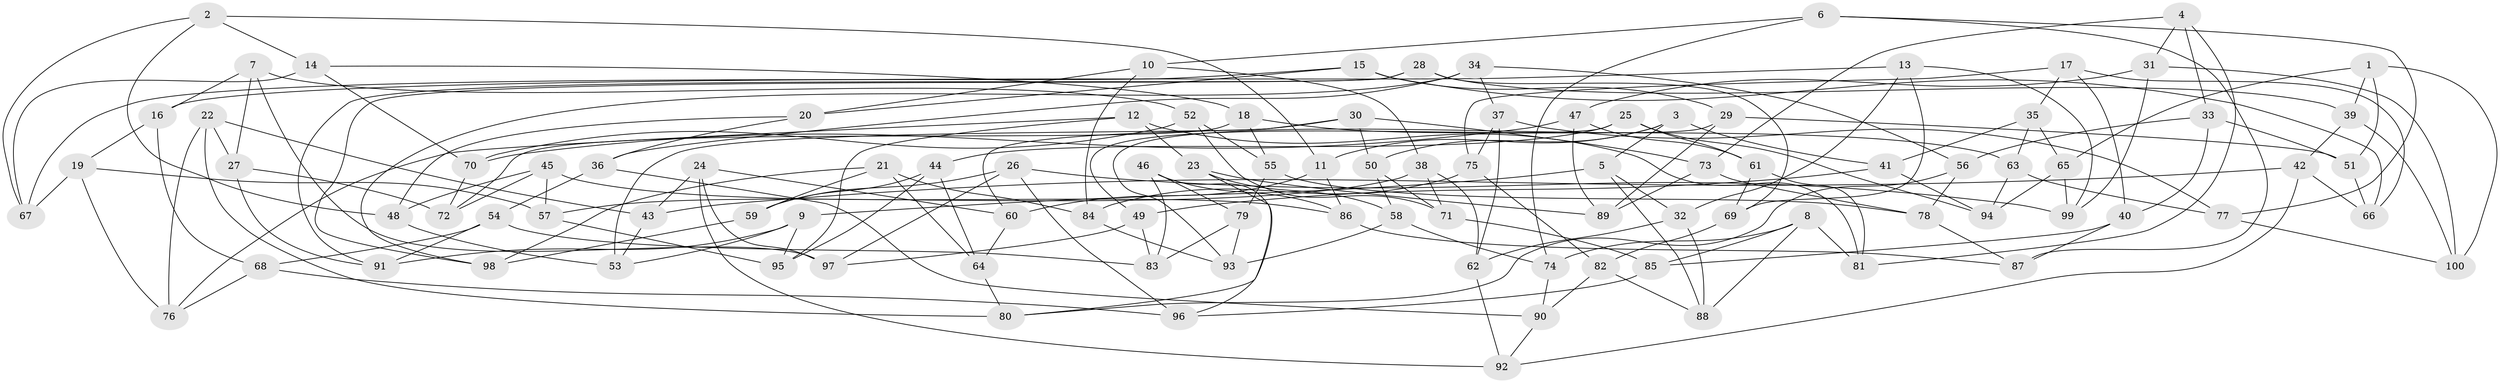 // coarse degree distribution, {2: 0.02, 3: 0.14, 4: 0.42, 5: 0.18, 8: 0.1, 7: 0.08, 6: 0.04, 12: 0.02}
// Generated by graph-tools (version 1.1) at 2025/02/03/04/25 22:02:17]
// undirected, 100 vertices, 200 edges
graph export_dot {
graph [start="1"]
  node [color=gray90,style=filled];
  1;
  2;
  3;
  4;
  5;
  6;
  7;
  8;
  9;
  10;
  11;
  12;
  13;
  14;
  15;
  16;
  17;
  18;
  19;
  20;
  21;
  22;
  23;
  24;
  25;
  26;
  27;
  28;
  29;
  30;
  31;
  32;
  33;
  34;
  35;
  36;
  37;
  38;
  39;
  40;
  41;
  42;
  43;
  44;
  45;
  46;
  47;
  48;
  49;
  50;
  51;
  52;
  53;
  54;
  55;
  56;
  57;
  58;
  59;
  60;
  61;
  62;
  63;
  64;
  65;
  66;
  67;
  68;
  69;
  70;
  71;
  72;
  73;
  74;
  75;
  76;
  77;
  78;
  79;
  80;
  81;
  82;
  83;
  84;
  85;
  86;
  87;
  88;
  89;
  90;
  91;
  92;
  93;
  94;
  95;
  96;
  97;
  98;
  99;
  100;
  1 -- 39;
  1 -- 51;
  1 -- 100;
  1 -- 65;
  2 -- 67;
  2 -- 11;
  2 -- 14;
  2 -- 48;
  3 -- 5;
  3 -- 50;
  3 -- 41;
  3 -- 11;
  4 -- 81;
  4 -- 33;
  4 -- 31;
  4 -- 73;
  5 -- 88;
  5 -- 9;
  5 -- 32;
  6 -- 10;
  6 -- 77;
  6 -- 87;
  6 -- 74;
  7 -- 52;
  7 -- 97;
  7 -- 16;
  7 -- 27;
  8 -- 88;
  8 -- 81;
  8 -- 74;
  8 -- 85;
  9 -- 95;
  9 -- 53;
  9 -- 91;
  10 -- 84;
  10 -- 38;
  10 -- 20;
  11 -- 86;
  11 -- 60;
  12 -- 81;
  12 -- 23;
  12 -- 76;
  12 -- 95;
  13 -- 32;
  13 -- 99;
  13 -- 69;
  13 -- 16;
  14 -- 18;
  14 -- 67;
  14 -- 70;
  15 -- 20;
  15 -- 67;
  15 -- 29;
  15 -- 66;
  16 -- 19;
  16 -- 68;
  17 -- 40;
  17 -- 35;
  17 -- 75;
  17 -- 66;
  18 -- 55;
  18 -- 63;
  18 -- 72;
  19 -- 76;
  19 -- 57;
  19 -- 67;
  20 -- 48;
  20 -- 36;
  21 -- 98;
  21 -- 84;
  21 -- 64;
  21 -- 59;
  22 -- 76;
  22 -- 80;
  22 -- 43;
  22 -- 27;
  23 -- 58;
  23 -- 89;
  23 -- 80;
  24 -- 60;
  24 -- 97;
  24 -- 92;
  24 -- 43;
  25 -- 44;
  25 -- 49;
  25 -- 94;
  25 -- 61;
  26 -- 97;
  26 -- 59;
  26 -- 96;
  26 -- 99;
  27 -- 72;
  27 -- 91;
  28 -- 91;
  28 -- 69;
  28 -- 98;
  28 -- 39;
  29 -- 93;
  29 -- 51;
  29 -- 89;
  30 -- 50;
  30 -- 60;
  30 -- 53;
  30 -- 73;
  31 -- 47;
  31 -- 99;
  31 -- 100;
  32 -- 88;
  32 -- 62;
  33 -- 56;
  33 -- 40;
  33 -- 51;
  34 -- 36;
  34 -- 37;
  34 -- 56;
  34 -- 98;
  35 -- 41;
  35 -- 63;
  35 -- 65;
  36 -- 54;
  36 -- 90;
  37 -- 62;
  37 -- 75;
  37 -- 77;
  38 -- 71;
  38 -- 57;
  38 -- 62;
  39 -- 42;
  39 -- 100;
  40 -- 87;
  40 -- 85;
  41 -- 94;
  41 -- 49;
  42 -- 43;
  42 -- 66;
  42 -- 92;
  43 -- 53;
  44 -- 95;
  44 -- 64;
  44 -- 59;
  45 -- 57;
  45 -- 86;
  45 -- 72;
  45 -- 48;
  46 -- 96;
  46 -- 79;
  46 -- 83;
  46 -- 86;
  47 -- 61;
  47 -- 89;
  47 -- 70;
  48 -- 53;
  49 -- 97;
  49 -- 83;
  50 -- 71;
  50 -- 58;
  51 -- 66;
  52 -- 70;
  52 -- 55;
  52 -- 71;
  54 -- 91;
  54 -- 83;
  54 -- 68;
  55 -- 78;
  55 -- 79;
  56 -- 78;
  56 -- 80;
  57 -- 95;
  58 -- 93;
  58 -- 74;
  59 -- 98;
  60 -- 64;
  61 -- 69;
  61 -- 81;
  62 -- 92;
  63 -- 94;
  63 -- 77;
  64 -- 80;
  65 -- 94;
  65 -- 99;
  68 -- 76;
  68 -- 96;
  69 -- 82;
  70 -- 72;
  71 -- 85;
  73 -- 89;
  73 -- 78;
  74 -- 90;
  75 -- 84;
  75 -- 82;
  77 -- 100;
  78 -- 87;
  79 -- 93;
  79 -- 83;
  82 -- 88;
  82 -- 90;
  84 -- 93;
  85 -- 96;
  86 -- 87;
  90 -- 92;
}

